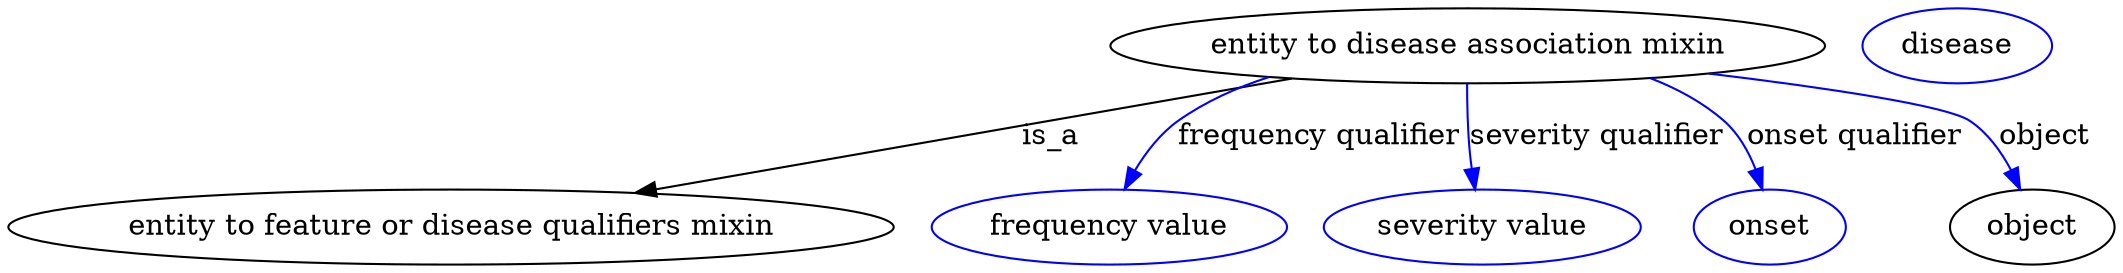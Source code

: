 digraph {
	graph [bb="0,0,1012.2,123"];
	node [label="\N"];
	"entity to disease association mixin"	 [height=0.5,
		label="entity to disease association mixin",
		pos="699.53,105",
		width=4.7662];
	"entity to feature or disease qualifiers mixin"	 [height=0.5,
		pos="212.53,18",
		width=5.9036];
	"entity to disease association mixin" -> "entity to feature or disease qualifiers mixin"	 [label=is_a,
		lp="499.53,61.5",
		pos="e,303.8,34.305 612.47,89.446 528.69,74.48 402.08,51.862 313.83,36.096"];
	"frequency qualifier"	 [color=blue,
		height=0.5,
		label="frequency value",
		pos="528.53,18",
		width=2.3651];
	"entity to disease association mixin" -> "frequency qualifier"	 [color=blue,
		label="frequency qualifier",
		lp="627.03,61.5",
		pos="e,534.98,36.073 615.63,89.198 591.18,83.385 568.38,76.4 558.53,69 550.45,62.926 544.15,53.986 539.45,45.281",
		style=solid];
	"severity qualifier"	 [color=blue,
		height=0.5,
		label="severity value",
		pos="707.53,18",
		width=2.1123];
	"entity to disease association mixin" -> "severity qualifier"	 [color=blue,
		label="severity qualifier",
		lp="762.03,61.5",
		pos="e,703.36,36.222 699.13,86.539 699.11,76.83 699.39,64.744 700.53,54 700.8,51.452 701.16,48.815 701.57,46.18",
		style=solid];
	"onset qualifier"	 [color=blue,
		height=0.5,
		label=onset,
		pos="845.53,18",
		width=1.011];
	"entity to disease association mixin" -> "onset qualifier"	 [color=blue,
		label="onset qualifier",
		lp="886.53,61.5",
		pos="e,841.76,36.377 774.84,88.734 796.01,82.962 815.46,76.12 823.53,69 830.39,62.947 835.19,54.375 838.51,45.984",
		style=solid];
	object	 [height=0.5,
		pos="972.53,18",
		width=1.1013];
	"entity to disease association mixin" -> object	 [color=blue,
		label=object,
		lp="979.03,61.5",
		pos="e,966.57,35.965 818.32,92.008 874.44,85.032 931.59,76.374 942.53,69 951.13,63.205 957.61,54.051 962.31,45.088",
		style=solid];
	"entity to disease association mixin_object"	 [color=blue,
		height=0.5,
		label=disease,
		pos="934.53,105",
		width=1.2638];
}
